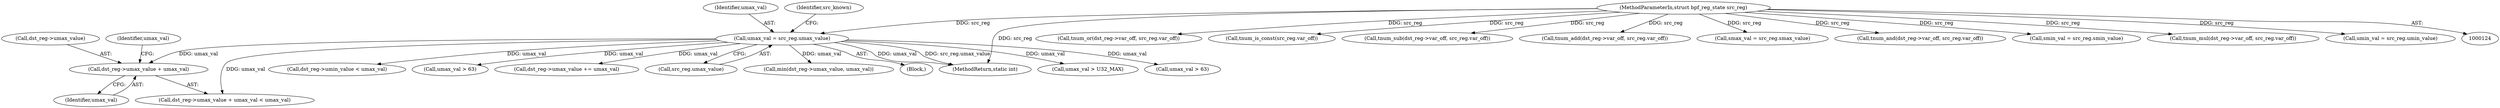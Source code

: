 digraph "0_linux_468f6eafa6c44cb2c5d8aad35e12f06c240a812a@pointer" {
"1000244" [label="(Call,dst_reg->umax_value + umax_val)"];
"1000178" [label="(Call,umax_val = src_reg.umax_value)"];
"1000128" [label="(MethodParameterIn,struct bpf_reg_state src_reg)"];
"1000563" [label="(Call,tnum_or(dst_reg->var_off, src_reg.var_off))"];
"1000322" [label="(Call,dst_reg->umin_value < umax_val)"];
"1000185" [label="(Call,tnum_is_const(src_reg.var_off))"];
"1000354" [label="(Call,tnum_sub(dst_reg->var_off, src_reg.var_off))"];
"1000277" [label="(Call,tnum_add(dst_reg->var_off, src_reg.var_off))"];
"1000179" [label="(Identifier,umax_val)"];
"1000636" [label="(Call,umax_val > 63)"];
"1000178" [label="(Call,umax_val = src_reg.umax_value)"];
"1000268" [label="(Call,dst_reg->umax_value += umax_val)"];
"1000180" [label="(Call,src_reg.umax_value)"];
"1000168" [label="(Call,smax_val = src_reg.smax_value)"];
"1000245" [label="(Call,dst_reg->umax_value)"];
"1000494" [label="(Call,min(dst_reg->umax_value, umax_val))"];
"1000248" [label="(Identifier,umax_val)"];
"1000129" [label="(Block,)"];
"1000474" [label="(Call,tnum_and(dst_reg->var_off, src_reg.var_off))"];
"1000771" [label="(MethodReturn,static int)"];
"1000249" [label="(Identifier,umax_val)"];
"1000184" [label="(Identifier,src_known)"];
"1000244" [label="(Call,dst_reg->umax_value + umax_val)"];
"1000163" [label="(Call,smin_val = src_reg.smin_value)"];
"1000392" [label="(Call,umax_val > U32_MAX)"];
"1000704" [label="(Call,umax_val > 63)"];
"1000243" [label="(Call,dst_reg->umax_value + umax_val < umax_val)"];
"1000367" [label="(Call,tnum_mul(dst_reg->var_off, src_reg.var_off))"];
"1000173" [label="(Call,umin_val = src_reg.umin_value)"];
"1000128" [label="(MethodParameterIn,struct bpf_reg_state src_reg)"];
"1000244" -> "1000243"  [label="AST: "];
"1000244" -> "1000248"  [label="CFG: "];
"1000245" -> "1000244"  [label="AST: "];
"1000248" -> "1000244"  [label="AST: "];
"1000249" -> "1000244"  [label="CFG: "];
"1000178" -> "1000244"  [label="DDG: umax_val"];
"1000178" -> "1000129"  [label="AST: "];
"1000178" -> "1000180"  [label="CFG: "];
"1000179" -> "1000178"  [label="AST: "];
"1000180" -> "1000178"  [label="AST: "];
"1000184" -> "1000178"  [label="CFG: "];
"1000178" -> "1000771"  [label="DDG: umax_val"];
"1000178" -> "1000771"  [label="DDG: src_reg.umax_value"];
"1000128" -> "1000178"  [label="DDG: src_reg"];
"1000178" -> "1000243"  [label="DDG: umax_val"];
"1000178" -> "1000268"  [label="DDG: umax_val"];
"1000178" -> "1000322"  [label="DDG: umax_val"];
"1000178" -> "1000392"  [label="DDG: umax_val"];
"1000178" -> "1000494"  [label="DDG: umax_val"];
"1000178" -> "1000636"  [label="DDG: umax_val"];
"1000178" -> "1000704"  [label="DDG: umax_val"];
"1000128" -> "1000124"  [label="AST: "];
"1000128" -> "1000771"  [label="DDG: src_reg"];
"1000128" -> "1000163"  [label="DDG: src_reg"];
"1000128" -> "1000168"  [label="DDG: src_reg"];
"1000128" -> "1000173"  [label="DDG: src_reg"];
"1000128" -> "1000185"  [label="DDG: src_reg"];
"1000128" -> "1000277"  [label="DDG: src_reg"];
"1000128" -> "1000354"  [label="DDG: src_reg"];
"1000128" -> "1000367"  [label="DDG: src_reg"];
"1000128" -> "1000474"  [label="DDG: src_reg"];
"1000128" -> "1000563"  [label="DDG: src_reg"];
}
